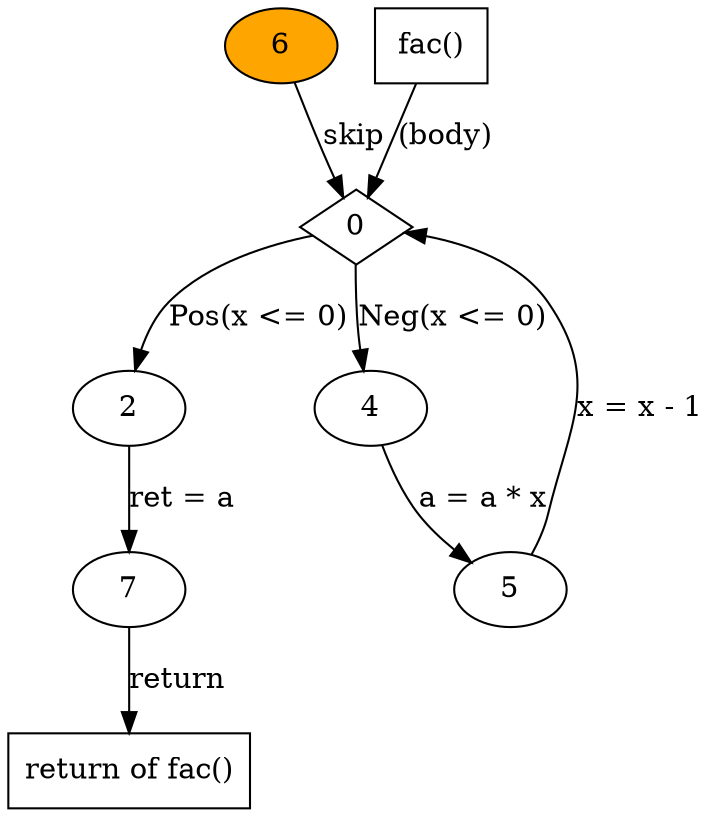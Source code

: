 digraph cfg {
	7 -> ret528 [label = "return
"] ;
	2 -> 7 [label = "ret = a
"] ;
	0 -> 2 [label = "Pos(x &lt;= 0)
"] ;
	6 -> 0 [label = "skip
"] ;
	5 -> 0 [label = "x = x - 1
"] ;
	fun528 -> 0 [label = "(body)
"] ;
	4 -> 5 [label = "a = a * x
"] ;
	0 -> 4 [label = "Neg(x &lt;= 0)
"] ;
	0 [id="0",URL="javascript:show_info('\N');",fillcolor=white,style=filled,shape=diamond];
	ret528 [id="ret528",URL="javascript:show_info('\N');",fillcolor=white,style=filled,label ="return of fac()",shape=box];
	2 [id="2",URL="javascript:show_info('\N');",fillcolor=white,style=filled,];
	4 [id="4",URL="javascript:show_info('\N');",fillcolor=white,style=filled,];
	5 [id="5",URL="javascript:show_info('\N');",fillcolor=white,style=filled,];
	6 [id="6",URL="javascript:show_info('\N');",fillcolor=orange,style=filled,];
	fun528 [id="fun528",URL="javascript:show_info('\N');",fillcolor=white,style=filled,label ="fac()",shape=box];
	7 [id="7",URL="javascript:show_info('\N');",fillcolor=white,style=filled,];
}
